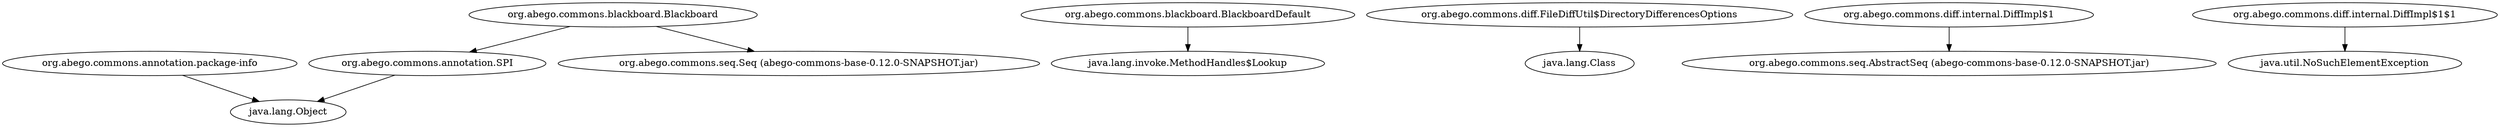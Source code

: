 digraph "abego-commons-base-0.12.0-SNAPSHOT.jar" {
    // Path: target/abego-commons-base-0.12.0-SNAPSHOT.jar
   "org.abego.commons.annotation.SPI"                 -> "java.lang.Object"; // "normal" item
   "org.abego.commons.annotation.package-info"        -> "java.lang.Object"; // item with "-" in class name
   "org.abego.commons.blackboard.Blackboard"          -> "org.abego.commons.annotation.SPI"; // reference to an existing node
   "org.abego.commons.blackboard.Blackboard"          -> "org.abego.commons.seq.Seq (abego-commons-base-0.12.0-SNAPSHOT.jar)"; // item with non-JRE reference
   "org.abego.commons.blackboard.BlackboardDefault"   -> "java.lang.invoke.MethodHandles$Lookup"; // item with "to" class name containing "$"
   "org.abego.commons.diff.FileDiffUtil$DirectoryDifferencesOptions" -> "java.lang.Class"; // item with "from" class name containing "$"
   "org.abego.commons.diff.internal.DiffImpl$1"       -> "org.abego.commons.seq.AbstractSeq (abego-commons-base-0.12.0-SNAPSHOT.jar)"; // item with "from" class name containing "$1" 
   "org.abego.commons.diff.internal.DiffImpl$1$1"     -> "java.util.NoSuchElementException"; // item with "from" class name containing "$1$1"
}
